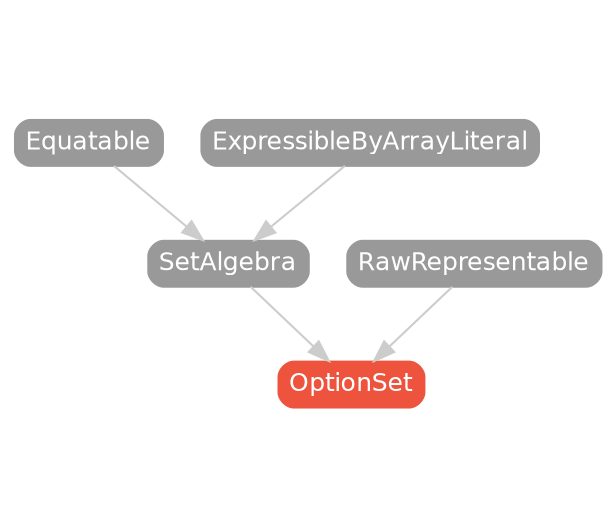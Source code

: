 strict digraph "OptionSet - Type Hierarchy - SwiftDoc.org" {
    pad="0.1,0.8"
    node [shape=box, style="filled,rounded", color="#999999", fillcolor="#999999", fontcolor=white, fontname=Helvetica, fontnames="Helvetica,sansserif", fontsize=12, margin="0.07,0.05", height="0.3"]
    edge [color="#cccccc"]
    "Equatable" [URL="/protocol/Equatable/hierarchy/"]
    "ExpressibleByArrayLiteral" [URL="/protocol/ExpressibleByArrayLiteral/hierarchy/"]
    "OptionSet" [URL="/protocol/OptionSet/", style="filled,rounded", fillcolor="#ee543d", color="#ee543d"]
    "RawRepresentable" [URL="/protocol/RawRepresentable/hierarchy/"]
    "SetAlgebra" [URL="/protocol/SetAlgebra/hierarchy/"]    "RawRepresentable" -> "OptionSet"
    "SetAlgebra" -> "OptionSet"
    "Equatable" -> "SetAlgebra"
    "ExpressibleByArrayLiteral" -> "SetAlgebra"
    subgraph Types {
        rank = max; 
    }
}